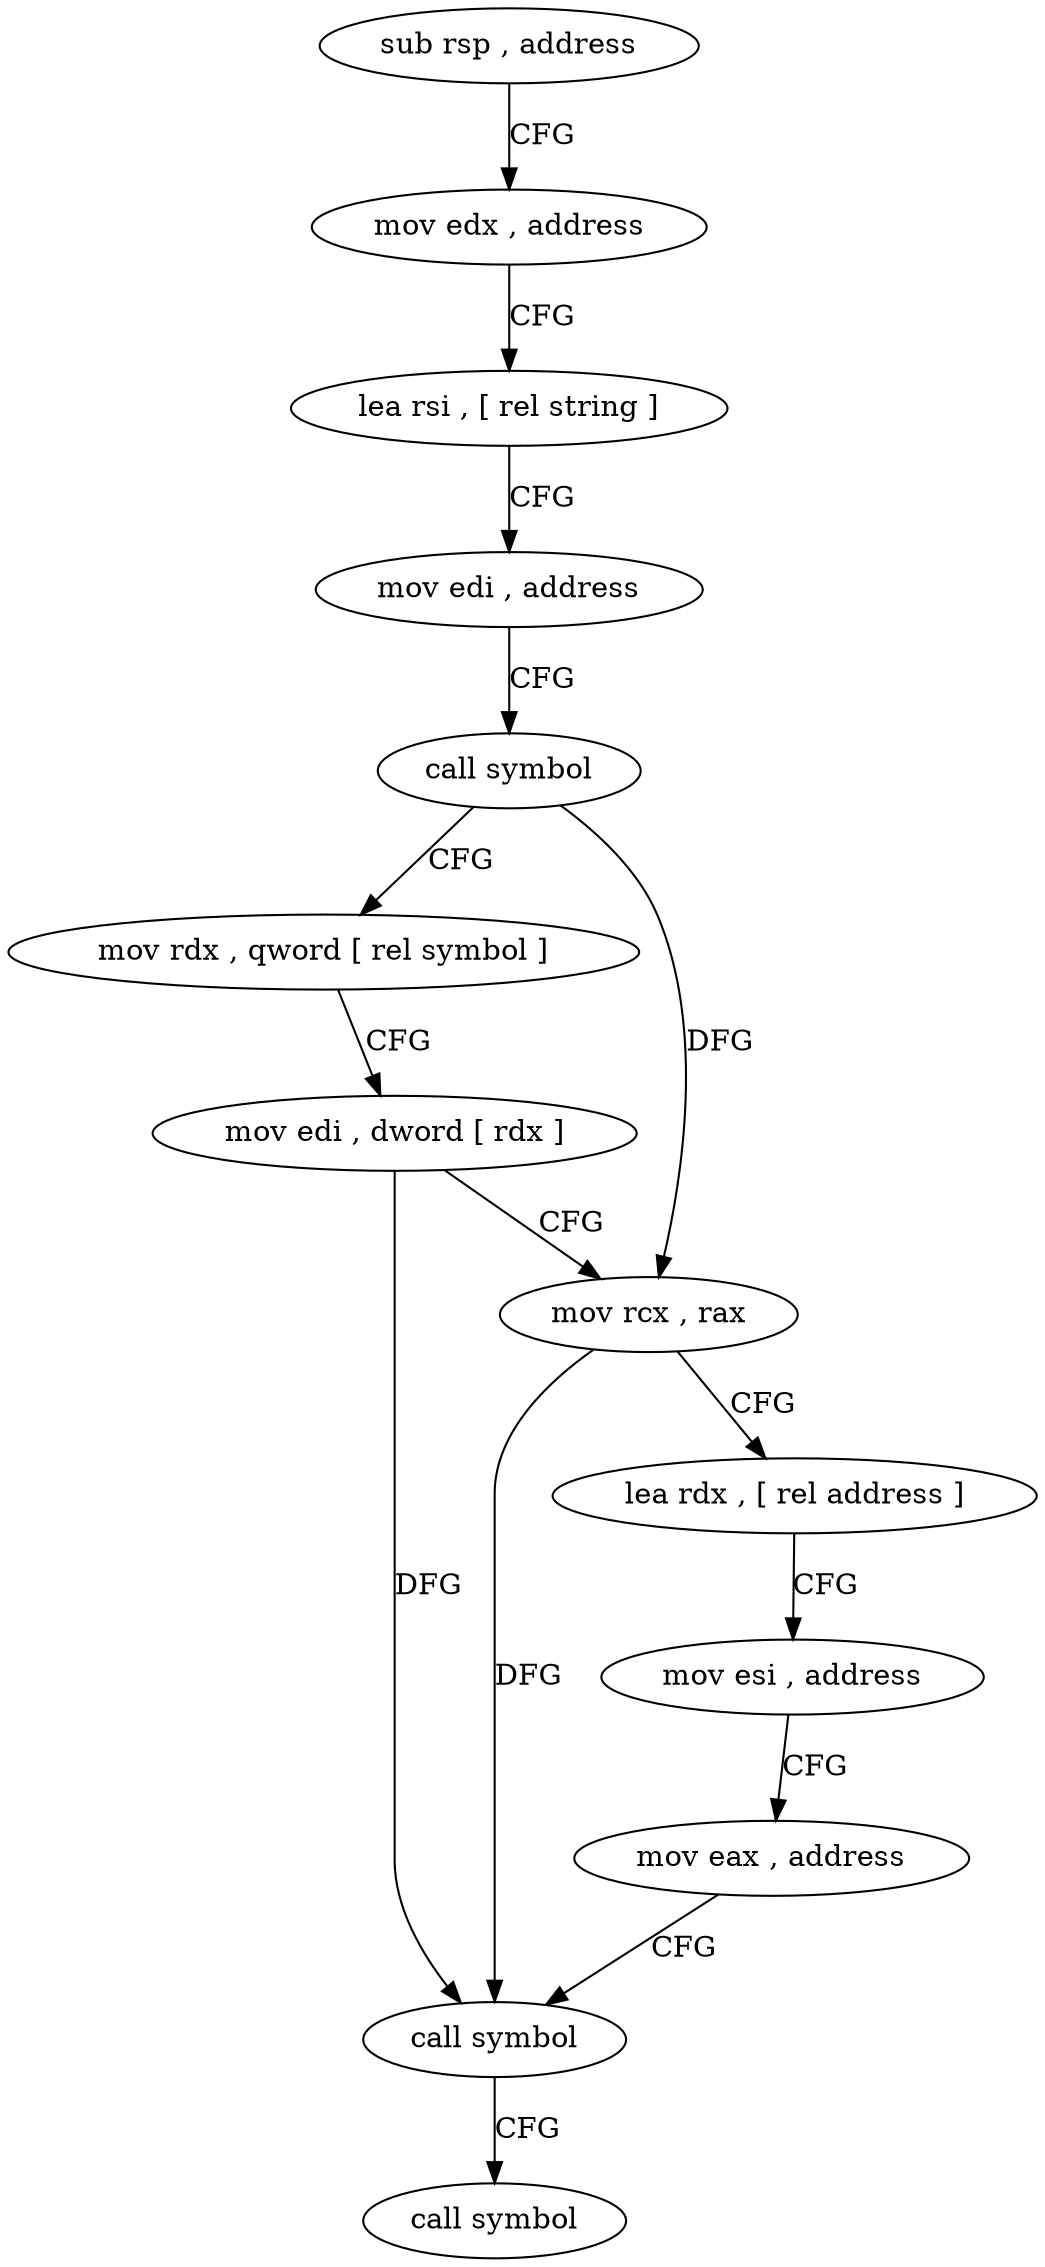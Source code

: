 digraph "func" {
"284236" [label = "sub rsp , address" ]
"284240" [label = "mov edx , address" ]
"284245" [label = "lea rsi , [ rel string ]" ]
"284252" [label = "mov edi , address" ]
"284257" [label = "call symbol" ]
"284262" [label = "mov rdx , qword [ rel symbol ]" ]
"284269" [label = "mov edi , dword [ rdx ]" ]
"284271" [label = "mov rcx , rax" ]
"284274" [label = "lea rdx , [ rel address ]" ]
"284281" [label = "mov esi , address" ]
"284286" [label = "mov eax , address" ]
"284291" [label = "call symbol" ]
"284296" [label = "call symbol" ]
"284236" -> "284240" [ label = "CFG" ]
"284240" -> "284245" [ label = "CFG" ]
"284245" -> "284252" [ label = "CFG" ]
"284252" -> "284257" [ label = "CFG" ]
"284257" -> "284262" [ label = "CFG" ]
"284257" -> "284271" [ label = "DFG" ]
"284262" -> "284269" [ label = "CFG" ]
"284269" -> "284271" [ label = "CFG" ]
"284269" -> "284291" [ label = "DFG" ]
"284271" -> "284274" [ label = "CFG" ]
"284271" -> "284291" [ label = "DFG" ]
"284274" -> "284281" [ label = "CFG" ]
"284281" -> "284286" [ label = "CFG" ]
"284286" -> "284291" [ label = "CFG" ]
"284291" -> "284296" [ label = "CFG" ]
}
